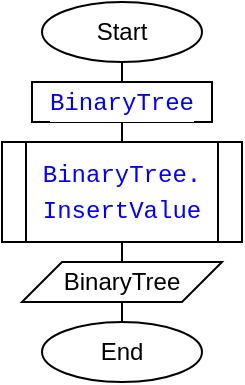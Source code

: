 <mxfile version="14.7.0" type="device"><diagram id="KrOkhwrN0N2xOK_DTPqk" name="Page-1"><mxGraphModel dx="946" dy="673" grid="1" gridSize="10" guides="1" tooltips="1" connect="1" arrows="1" fold="1" page="1" pageScale="1" pageWidth="827" pageHeight="1169" math="0" shadow="0"><root><mxCell id="0"/><mxCell id="1" parent="0"/><mxCell id="Iar6W2qK1maCio4m5Pa1-3" style="edgeStyle=orthogonalEdgeStyle;rounded=0;orthogonalLoop=1;jettySize=auto;html=1;exitX=0.5;exitY=1;exitDx=0;exitDy=0;endArrow=none;endFill=0;" edge="1" parent="1" source="Iar6W2qK1maCio4m5Pa1-1" target="Iar6W2qK1maCio4m5Pa1-2"><mxGeometry relative="1" as="geometry"/></mxCell><mxCell id="Iar6W2qK1maCio4m5Pa1-1" value="Start" style="ellipse;whiteSpace=wrap;html=1;" vertex="1" parent="1"><mxGeometry x="360" y="10" width="80" height="30" as="geometry"/></mxCell><mxCell id="Iar6W2qK1maCio4m5Pa1-6" style="edgeStyle=orthogonalEdgeStyle;rounded=0;orthogonalLoop=1;jettySize=auto;html=1;exitX=0.5;exitY=1;exitDx=0;exitDy=0;endArrow=none;endFill=0;" edge="1" parent="1" source="Iar6W2qK1maCio4m5Pa1-2" target="Iar6W2qK1maCio4m5Pa1-5"><mxGeometry relative="1" as="geometry"/></mxCell><mxCell id="Iar6W2qK1maCio4m5Pa1-2" value="&lt;div style=&quot;background-color: rgb(255 , 255 , 255) ; font-family: &amp;#34;menlo&amp;#34; , &amp;#34;monaco&amp;#34; , &amp;#34;courier new&amp;#34; , monospace ; line-height: 18px&quot;&gt;&lt;span style=&quot;color: rgb(0 , 0 , 255)&quot;&gt;BinaryTree&lt;/span&gt;&lt;/div&gt;" style="rounded=0;whiteSpace=wrap;html=1;" vertex="1" parent="1"><mxGeometry x="355" y="50" width="90" height="20" as="geometry"/></mxCell><mxCell id="Iar6W2qK1maCio4m5Pa1-8" style="edgeStyle=orthogonalEdgeStyle;rounded=0;orthogonalLoop=1;jettySize=auto;html=1;exitX=0.5;exitY=1;exitDx=0;exitDy=0;entryX=0.5;entryY=0;entryDx=0;entryDy=0;endArrow=none;endFill=0;" edge="1" parent="1" source="Iar6W2qK1maCio4m5Pa1-5" target="Iar6W2qK1maCio4m5Pa1-7"><mxGeometry relative="1" as="geometry"/></mxCell><mxCell id="Iar6W2qK1maCio4m5Pa1-5" value="&lt;div style=&quot;background-color: rgb(255 , 255 , 255) ; font-family: &amp;#34;menlo&amp;#34; , &amp;#34;monaco&amp;#34; , &amp;#34;courier new&amp;#34; , monospace ; line-height: 18px&quot;&gt;&lt;span style=&quot;color: rgb(0 , 0 , 255)&quot;&gt;BinaryTree.&lt;/span&gt;&lt;/div&gt;&lt;div style=&quot;background-color: rgb(255 , 255 , 255) ; font-family: &amp;#34;menlo&amp;#34; , &amp;#34;monaco&amp;#34; , &amp;#34;courier new&amp;#34; , monospace ; line-height: 18px&quot;&gt;&lt;span style=&quot;color: rgb(0 , 0 , 255)&quot;&gt;InsertValue&lt;/span&gt;&lt;/div&gt;" style="shape=process;whiteSpace=wrap;html=1;backgroundOutline=1;" vertex="1" parent="1"><mxGeometry x="340" y="80" width="120" height="50" as="geometry"/></mxCell><mxCell id="Iar6W2qK1maCio4m5Pa1-10" style="edgeStyle=orthogonalEdgeStyle;rounded=0;orthogonalLoop=1;jettySize=auto;html=1;exitX=0.5;exitY=1;exitDx=0;exitDy=0;entryX=0.5;entryY=0;entryDx=0;entryDy=0;endArrow=none;endFill=0;" edge="1" parent="1" source="Iar6W2qK1maCio4m5Pa1-7" target="Iar6W2qK1maCio4m5Pa1-9"><mxGeometry relative="1" as="geometry"/></mxCell><mxCell id="Iar6W2qK1maCio4m5Pa1-7" value="BinaryTree" style="shape=parallelogram;perimeter=parallelogramPerimeter;whiteSpace=wrap;html=1;fixedSize=1;" vertex="1" parent="1"><mxGeometry x="350" y="140" width="100" height="20" as="geometry"/></mxCell><mxCell id="Iar6W2qK1maCio4m5Pa1-9" value="End" style="ellipse;whiteSpace=wrap;html=1;" vertex="1" parent="1"><mxGeometry x="360" y="170" width="80" height="30" as="geometry"/></mxCell></root></mxGraphModel></diagram></mxfile>